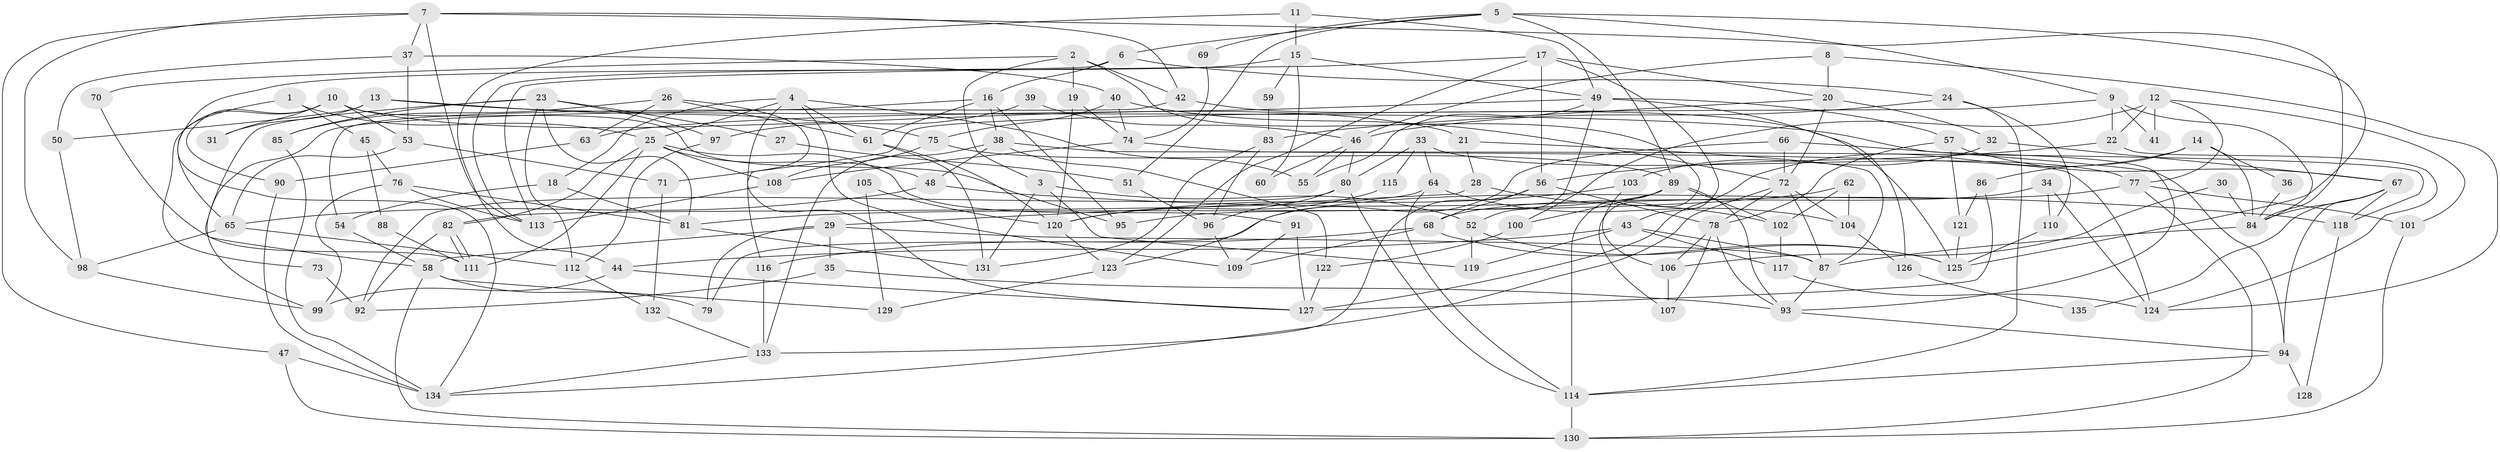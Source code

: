 // coarse degree distribution, {3: 0.22727272727272727, 5: 0.13636363636363635, 4: 0.20454545454545456, 7: 0.1590909090909091, 9: 0.03409090909090909, 8: 0.056818181818181816, 6: 0.10227272727272728, 2: 0.06818181818181818, 11: 0.011363636363636364}
// Generated by graph-tools (version 1.1) at 2025/23/03/03/25 07:23:59]
// undirected, 135 vertices, 270 edges
graph export_dot {
graph [start="1"]
  node [color=gray90,style=filled];
  1;
  2;
  3;
  4;
  5;
  6;
  7;
  8;
  9;
  10;
  11;
  12;
  13;
  14;
  15;
  16;
  17;
  18;
  19;
  20;
  21;
  22;
  23;
  24;
  25;
  26;
  27;
  28;
  29;
  30;
  31;
  32;
  33;
  34;
  35;
  36;
  37;
  38;
  39;
  40;
  41;
  42;
  43;
  44;
  45;
  46;
  47;
  48;
  49;
  50;
  51;
  52;
  53;
  54;
  55;
  56;
  57;
  58;
  59;
  60;
  61;
  62;
  63;
  64;
  65;
  66;
  67;
  68;
  69;
  70;
  71;
  72;
  73;
  74;
  75;
  76;
  77;
  78;
  79;
  80;
  81;
  82;
  83;
  84;
  85;
  86;
  87;
  88;
  89;
  90;
  91;
  92;
  93;
  94;
  95;
  96;
  97;
  98;
  99;
  100;
  101;
  102;
  103;
  104;
  105;
  106;
  107;
  108;
  109;
  110;
  111;
  112;
  113;
  114;
  115;
  116;
  117;
  118;
  119;
  120;
  121;
  122;
  123;
  124;
  125;
  126;
  127;
  128;
  129;
  130;
  131;
  132;
  133;
  134;
  135;
  1 -- 25;
  1 -- 65;
  1 -- 45;
  2 -- 107;
  2 -- 42;
  2 -- 3;
  2 -- 19;
  2 -- 70;
  3 -- 52;
  3 -- 119;
  3 -- 131;
  4 -- 116;
  4 -- 25;
  4 -- 18;
  4 -- 55;
  4 -- 61;
  4 -- 109;
  5 -- 89;
  5 -- 6;
  5 -- 9;
  5 -- 51;
  5 -- 69;
  5 -- 125;
  6 -- 16;
  6 -- 113;
  6 -- 24;
  7 -- 84;
  7 -- 37;
  7 -- 42;
  7 -- 47;
  7 -- 98;
  7 -- 113;
  8 -- 20;
  8 -- 46;
  8 -- 124;
  9 -- 84;
  9 -- 22;
  9 -- 41;
  9 -- 71;
  10 -- 95;
  10 -- 21;
  10 -- 31;
  10 -- 53;
  10 -- 73;
  10 -- 90;
  11 -- 49;
  11 -- 44;
  11 -- 15;
  12 -- 101;
  12 -- 22;
  12 -- 41;
  12 -- 77;
  12 -- 100;
  13 -- 75;
  13 -- 93;
  13 -- 31;
  13 -- 50;
  14 -- 84;
  14 -- 86;
  14 -- 36;
  14 -- 127;
  15 -- 134;
  15 -- 49;
  15 -- 59;
  15 -- 60;
  16 -- 99;
  16 -- 61;
  16 -- 38;
  16 -- 95;
  17 -- 43;
  17 -- 113;
  17 -- 20;
  17 -- 56;
  17 -- 123;
  18 -- 54;
  18 -- 81;
  19 -- 74;
  19 -- 120;
  20 -- 72;
  20 -- 32;
  20 -- 83;
  21 -- 87;
  21 -- 28;
  22 -- 56;
  22 -- 124;
  23 -- 81;
  23 -- 58;
  23 -- 27;
  23 -- 85;
  23 -- 97;
  23 -- 112;
  24 -- 110;
  24 -- 46;
  24 -- 114;
  25 -- 48;
  25 -- 82;
  25 -- 91;
  25 -- 108;
  25 -- 111;
  26 -- 127;
  26 -- 61;
  26 -- 63;
  26 -- 85;
  27 -- 51;
  28 -- 29;
  28 -- 102;
  29 -- 35;
  29 -- 58;
  29 -- 79;
  29 -- 87;
  30 -- 84;
  30 -- 106;
  32 -- 67;
  32 -- 103;
  33 -- 80;
  33 -- 64;
  33 -- 77;
  33 -- 115;
  34 -- 124;
  34 -- 68;
  34 -- 110;
  35 -- 93;
  35 -- 92;
  36 -- 84;
  37 -- 53;
  37 -- 50;
  37 -- 40;
  38 -- 133;
  38 -- 48;
  38 -- 118;
  38 -- 122;
  39 -- 46;
  39 -- 97;
  40 -- 74;
  40 -- 72;
  40 -- 75;
  42 -- 125;
  42 -- 54;
  43 -- 119;
  43 -- 87;
  43 -- 44;
  43 -- 117;
  44 -- 127;
  44 -- 99;
  45 -- 76;
  45 -- 88;
  46 -- 55;
  46 -- 60;
  46 -- 80;
  47 -- 134;
  47 -- 130;
  48 -- 65;
  48 -- 118;
  49 -- 63;
  49 -- 52;
  49 -- 55;
  49 -- 57;
  49 -- 126;
  50 -- 98;
  51 -- 96;
  52 -- 125;
  52 -- 119;
  53 -- 65;
  53 -- 71;
  54 -- 58;
  56 -- 78;
  56 -- 68;
  56 -- 133;
  57 -- 78;
  57 -- 67;
  57 -- 121;
  58 -- 130;
  58 -- 79;
  58 -- 129;
  59 -- 83;
  61 -- 131;
  61 -- 120;
  62 -- 81;
  62 -- 102;
  62 -- 104;
  63 -- 90;
  64 -- 114;
  64 -- 104;
  64 -- 82;
  65 -- 98;
  65 -- 112;
  66 -- 123;
  66 -- 94;
  66 -- 72;
  67 -- 118;
  67 -- 84;
  67 -- 94;
  67 -- 135;
  68 -- 109;
  68 -- 116;
  68 -- 125;
  69 -- 74;
  70 -- 111;
  71 -- 132;
  72 -- 78;
  72 -- 87;
  72 -- 104;
  72 -- 134;
  73 -- 92;
  74 -- 124;
  74 -- 108;
  75 -- 89;
  75 -- 108;
  76 -- 81;
  76 -- 113;
  76 -- 99;
  77 -- 79;
  77 -- 101;
  77 -- 130;
  78 -- 93;
  78 -- 106;
  78 -- 107;
  80 -- 114;
  80 -- 92;
  80 -- 96;
  81 -- 131;
  82 -- 111;
  82 -- 111;
  82 -- 92;
  83 -- 96;
  83 -- 131;
  84 -- 87;
  85 -- 134;
  86 -- 121;
  86 -- 127;
  87 -- 93;
  88 -- 111;
  89 -- 114;
  89 -- 93;
  89 -- 95;
  89 -- 100;
  89 -- 102;
  90 -- 134;
  91 -- 127;
  91 -- 109;
  93 -- 94;
  94 -- 114;
  94 -- 128;
  96 -- 109;
  97 -- 112;
  98 -- 99;
  100 -- 122;
  101 -- 130;
  102 -- 117;
  103 -- 120;
  103 -- 106;
  104 -- 126;
  105 -- 120;
  105 -- 129;
  106 -- 107;
  108 -- 113;
  110 -- 125;
  112 -- 132;
  114 -- 130;
  115 -- 120;
  116 -- 133;
  117 -- 124;
  118 -- 128;
  120 -- 123;
  121 -- 125;
  122 -- 127;
  123 -- 129;
  126 -- 135;
  132 -- 133;
  133 -- 134;
}
